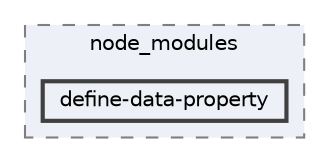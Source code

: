 digraph "pkiclassroomrescheduler/src/main/frontend/node_modules/define-data-property"
{
 // LATEX_PDF_SIZE
  bgcolor="transparent";
  edge [fontname=Helvetica,fontsize=10,labelfontname=Helvetica,labelfontsize=10];
  node [fontname=Helvetica,fontsize=10,shape=box,height=0.2,width=0.4];
  compound=true
  subgraph clusterdir_72953eda66ccb3a2722c28e1c3e6c23b {
    graph [ bgcolor="#edf0f7", pencolor="grey50", label="node_modules", fontname=Helvetica,fontsize=10 style="filled,dashed", URL="dir_72953eda66ccb3a2722c28e1c3e6c23b.html",tooltip=""]
  dir_cc3b137d5a6d7d58b8f50d28034d33ac [label="define-data-property", fillcolor="#edf0f7", color="grey25", style="filled,bold", URL="dir_cc3b137d5a6d7d58b8f50d28034d33ac.html",tooltip=""];
  }
}
